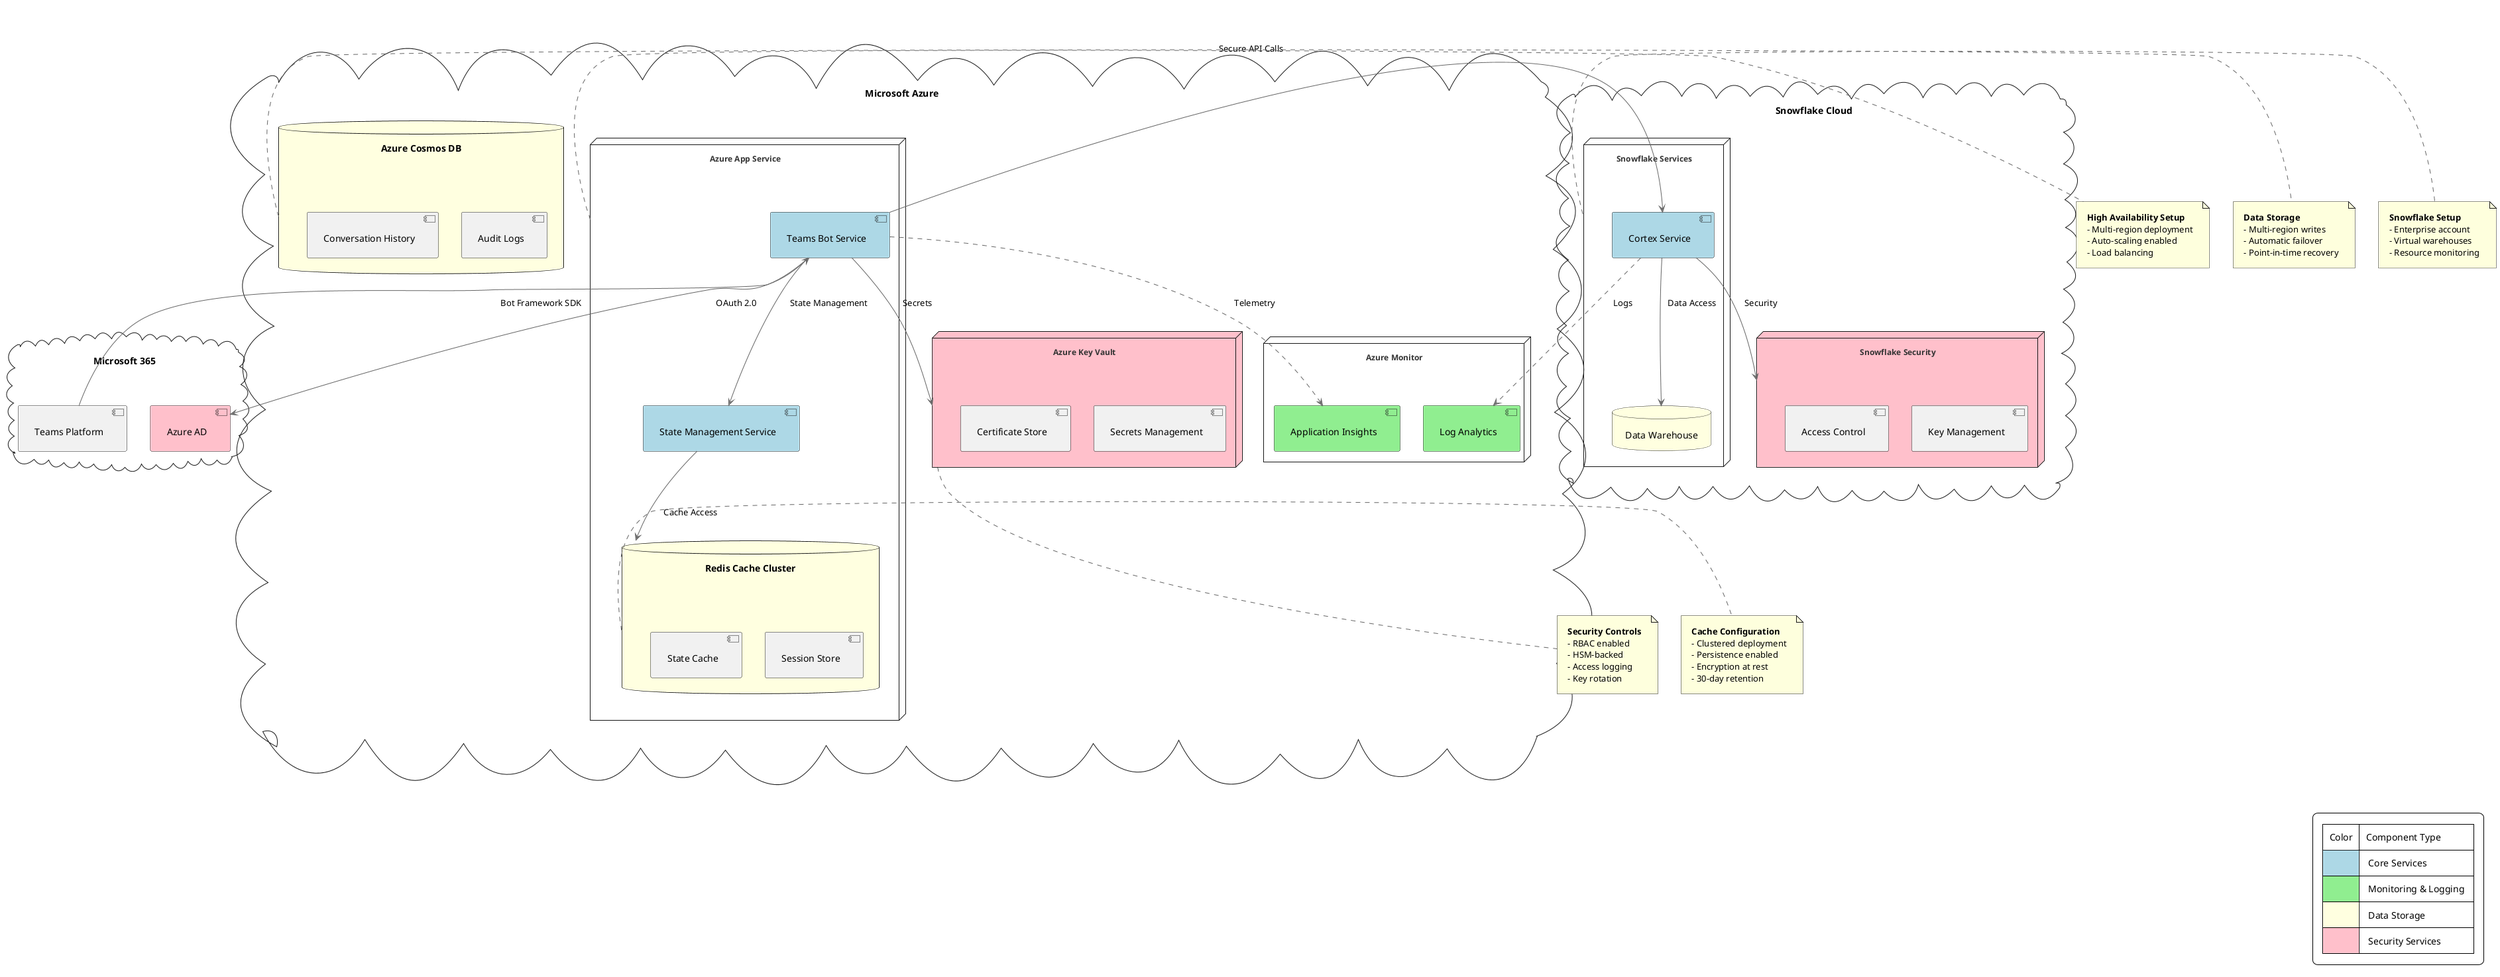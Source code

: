 @startuml cortex_teams_deployment

skinparam {
    BackgroundColor transparent
    ArrowColor #666666
    NodeFontName "Helvetica"
    NodeFontSize 12
    NodeFontColor #333333
    PackageStyle rectangle
    Padding 10
}

' Cloud boundaries
cloud "Microsoft Azure" {
    node "Azure App Service" as appService {
        component "Teams Bot Service" as botService #lightblue
        component "State Management Service" as stateService #lightblue
        database "Redis Cache Cluster" as redis #lightyellow {
            [Session Store]
            [State Cache]
        }
    }
    
    node "Azure Key Vault" as keyVault #pink {
        [Secrets Management]
        [Certificate Store]
    }
    
    node "Azure Monitor" as monitor {
        [Application Insights] as appInsights #lightgreen
        [Log Analytics] as logAnalytics #lightgreen
    }

    database "Azure Cosmos DB" as cosmosDb #lightyellow {
        [Audit Logs]
        [Conversation History]
    }
}

cloud "Snowflake Cloud" {
    node "Snowflake Services" as snowflake {
        component "Cortex Service" as cortex #lightblue
        database "Data Warehouse" as dw #lightyellow
    }
    
    node "Snowflake Security" as snowSec #pink {
        [Key Management]
        [Access Control]
    }
}

' External Services
cloud "Microsoft 365" {
    [Teams Platform] as teams
    [Azure AD] as aad #pink
}

' Dependencies and Connections
teams --> botService : "Bot Framework SDK"
botService --> aad : "OAuth 2.0"
botService --> stateService : "State Management"
stateService --> redis : "Cache Access"
botService --> cortex : "Secure API Calls"
cortex --> dw : "Data Access"

' Security and Monitoring
botService ..> appInsights : "Telemetry"
cortex ..> logAnalytics : "Logs"
botService --> keyVault : "Secrets"
cortex --> snowSec : "Security"

' Notes
note right of appService
  **High Availability Setup**
  - Multi-region deployment
  - Auto-scaling enabled
  - Load balancing
end note

note right of redis
  **Cache Configuration**
  - Clustered deployment
  - Persistence enabled
  - Encryption at rest
  - 30-day retention
end note

note right of cosmosDb
  **Data Storage**
  - Multi-region writes
  - Automatic failover
  - Point-in-time recovery
end note

note left of snowflake
  **Snowflake Setup**
  - Enterprise account
  - Virtual warehouses
  - Resource monitoring
end note

note bottom of keyVault
  **Security Controls**
  - RBAC enabled
  - HSM-backed
  - Access logging
  - Key rotation
end note

legend right
    |Color|Component Type|
    |<#lightblue>| Core Services |
    |<#lightgreen>| Monitoring & Logging |
    |<#lightyellow>| Data Storage |
    |<#pink>| Security Services |
endlegend

@enduml 